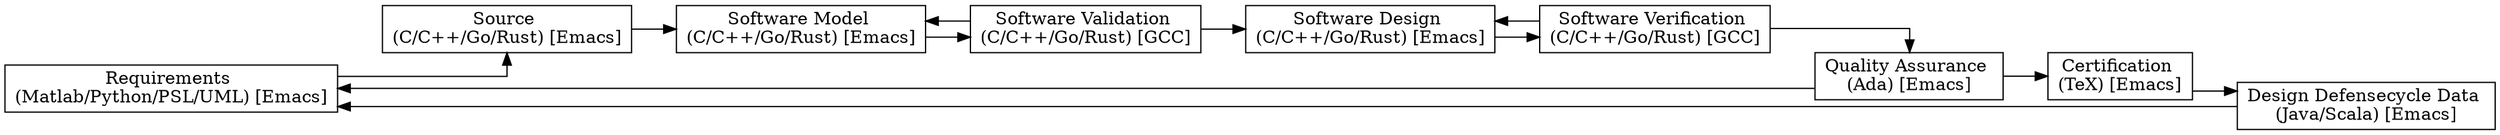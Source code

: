 digraph Project {
  // Introduction
  graph [rankdir = LR, splines=ortho];
  node[shape=record];

  // Blocks
  Requirements[label="Requirements \n(Matlab/Python/PSL/UML) [Emacs]"];
  Source[label="Source \n(C/C++/Go/Rust) [Emacs]"];
  Model[label="Software Model \n(C/C++/Go/Rust) [Emacs]"];
  Validation[label="Software Validation \n(C/C++/Go/Rust) [GCC]"];
  Design[label="Software Design \n(C/C++/Go/Rust) [Emacs]"];
  Verification[label="Software Verification \n(C/C++/Go/Rust) [GCC]"];
  Quality[label="Quality Assurance \n(Ada) [Emacs]"];
  Certification[label="Certification \n(TeX) [Emacs]"];
  Defensecycle[label="Design Defensecycle Data \n(Java/Scala) [Emacs]"];

  // Sequence
  Requirements -> Source;
  Source -> Model;
  Model -> Validation;
  Validation -> Design;
  Design -> Verification;
  Verification -> Quality;
  Quality -> Certification;
  Certification -> Defensecycle;
  Defensecycle -> Requirements;

  // Feedback
  Validation -> Model;
  Verification -> Design;
  Quality -> Requirements;
}
